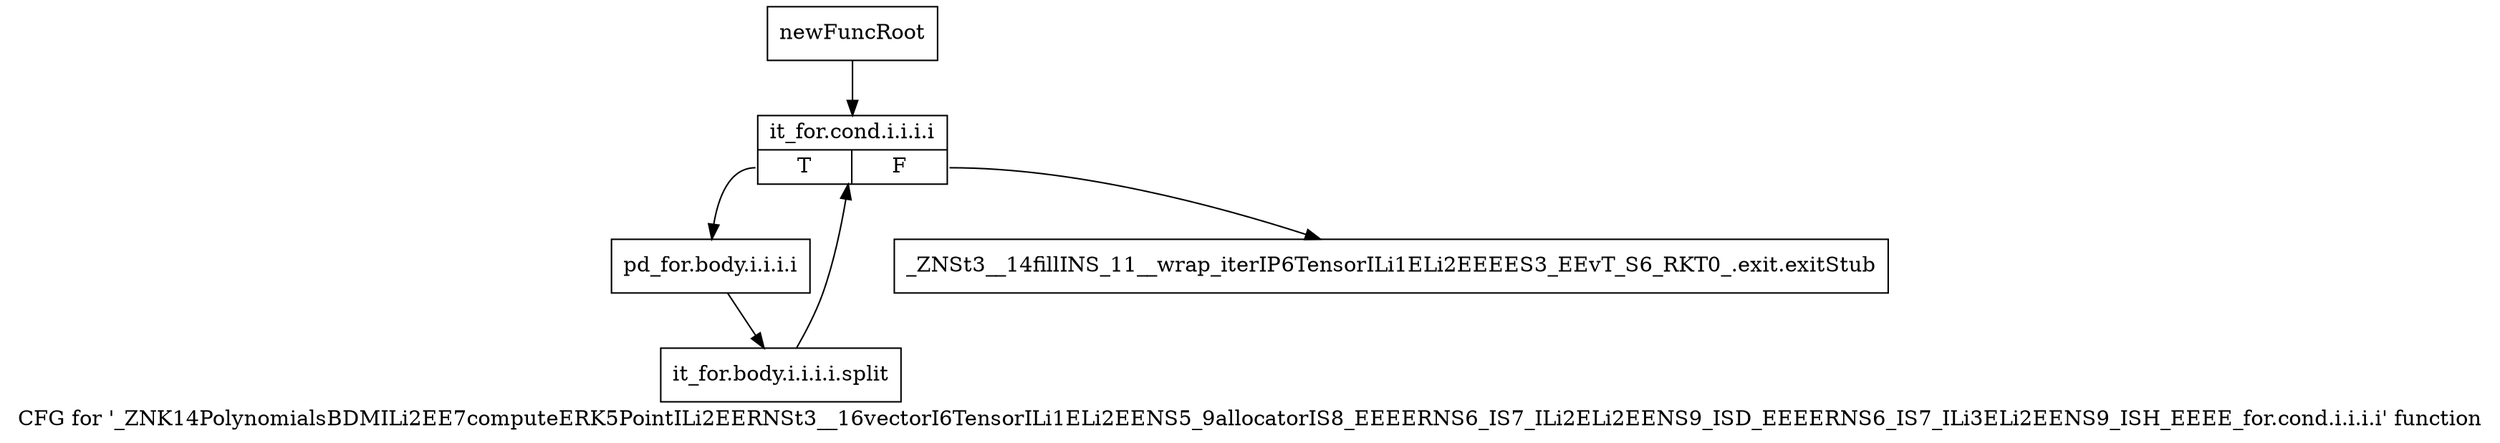 digraph "CFG for '_ZNK14PolynomialsBDMILi2EE7computeERK5PointILi2EERNSt3__16vectorI6TensorILi1ELi2EENS5_9allocatorIS8_EEEERNS6_IS7_ILi2ELi2EENS9_ISD_EEEERNS6_IS7_ILi3ELi2EENS9_ISH_EEEE_for.cond.i.i.i.i' function" {
	label="CFG for '_ZNK14PolynomialsBDMILi2EE7computeERK5PointILi2EERNSt3__16vectorI6TensorILi1ELi2EENS5_9allocatorIS8_EEEERNS6_IS7_ILi2ELi2EENS9_ISD_EEEERNS6_IS7_ILi3ELi2EENS9_ISH_EEEE_for.cond.i.i.i.i' function";

	Node0x99970c0 [shape=record,label="{newFuncRoot}"];
	Node0x99970c0 -> Node0x9997160;
	Node0x9997110 [shape=record,label="{_ZNSt3__14fillINS_11__wrap_iterIP6TensorILi1ELi2EEEES3_EEvT_S6_RKT0_.exit.exitStub}"];
	Node0x9997160 [shape=record,label="{it_for.cond.i.i.i.i|{<s0>T|<s1>F}}"];
	Node0x9997160:s0 -> Node0x99971b0;
	Node0x9997160:s1 -> Node0x9997110;
	Node0x99971b0 [shape=record,label="{pd_for.body.i.i.i.i}"];
	Node0x99971b0 -> Node0xbca4ef0;
	Node0xbca4ef0 [shape=record,label="{it_for.body.i.i.i.i.split}"];
	Node0xbca4ef0 -> Node0x9997160;
}
